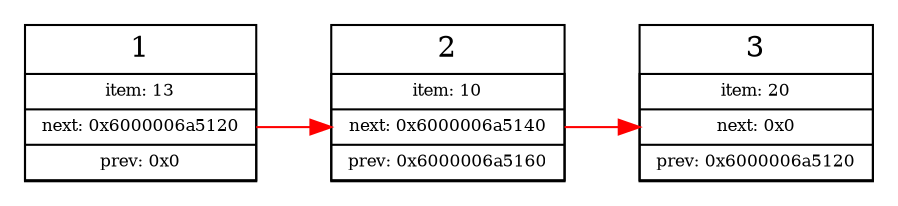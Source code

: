 digraph G 
{
	graph[rankdir = LR]
	node[shape = box, fontsize = 8]

	subgraph cluster1
	{
		margin = 0
		label  = 1
		Node0x6000006a5160[shape = record, label = "item: 13 | <n>next: 0x6000006a5120 | <p>prev: 0x0"]
	}
		Node0x6000006a5160:n -> Node0x6000006a5120:n[color = "red"]

	subgraph cluster2
	{
		margin = 0
		label  = 2
		Node0x6000006a5120[shape = record, label = "item: 10 | <n>next: 0x6000006a5140 | <p>prev: 0x6000006a5160"]
	}
		Node0x6000006a5120:n -> Node0x6000006a5140:n[color = "red"]

	subgraph cluster3
	{
		margin = 0
		label  = 3
		Node0x6000006a5140[shape = record, label = "item: 20 | <n>next: 0x0 | <p>prev: 0x6000006a5120"]
	}

}